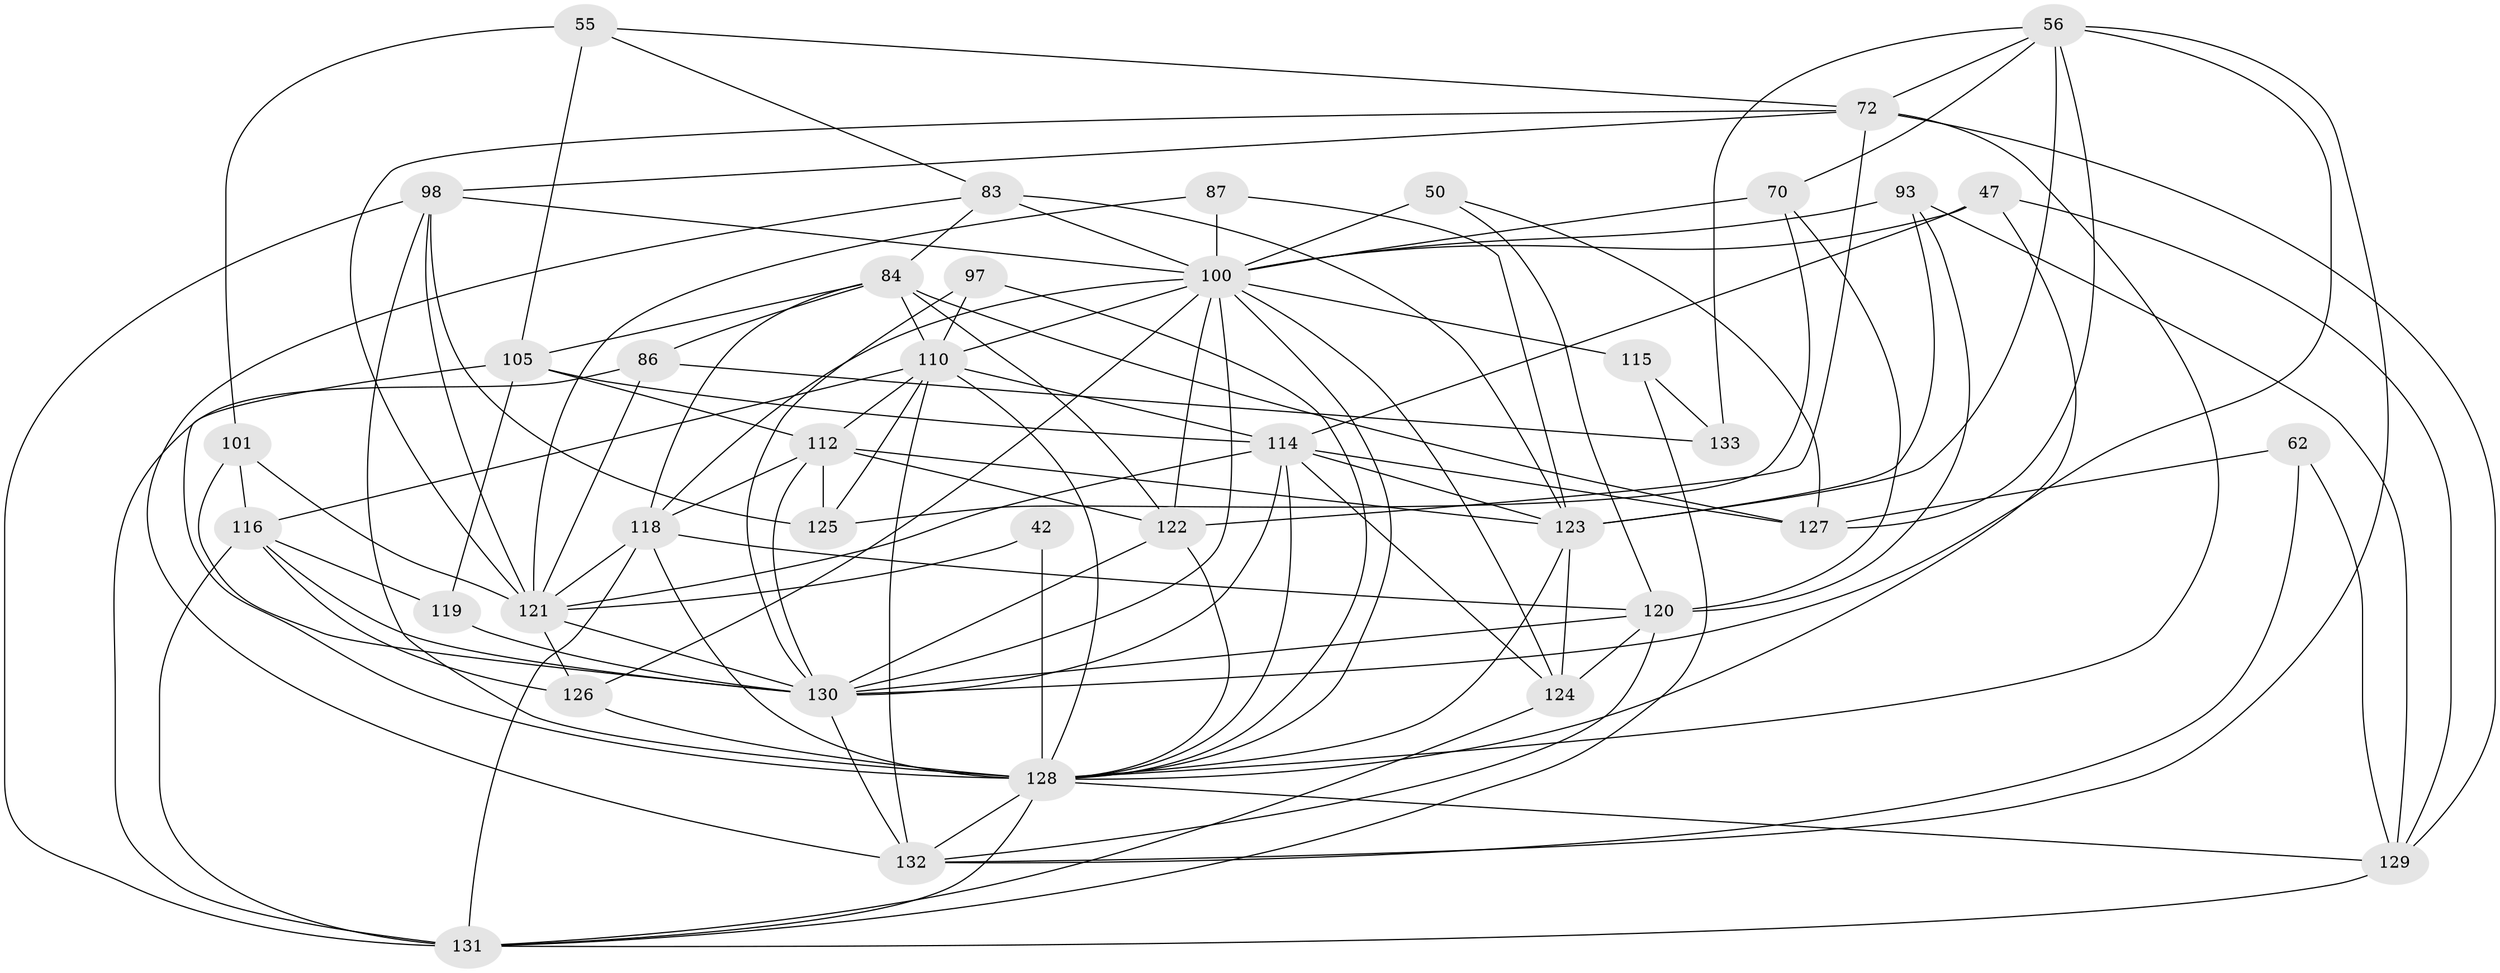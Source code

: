 // original degree distribution, {4: 1.0}
// Generated by graph-tools (version 1.1) at 2025/02/03/04/25 22:02:20]
// undirected, 39 vertices, 118 edges
graph export_dot {
graph [start="1"]
  node [color=gray90,style=filled];
  42;
  47 [super="+35"];
  50;
  55;
  56 [super="+20+36"];
  62;
  70;
  72 [super="+21+52"];
  83 [super="+57"];
  84 [super="+38+63"];
  86 [super="+1"];
  87;
  93;
  97 [super="+39"];
  98 [super="+14+85"];
  100 [super="+69+65"];
  101 [super="+79"];
  105 [super="+28+53"];
  110 [super="+91"];
  112 [super="+6+92+94+71"];
  114 [super="+106"];
  115;
  116 [super="+113"];
  118 [super="+90+49+78"];
  119;
  120 [super="+43+48"];
  121 [super="+89"];
  122 [super="+29+95+82"];
  123 [super="+41+111+108"];
  124 [super="+109"];
  125 [super="+74"];
  126;
  127 [super="+96"];
  128 [super="+26+34+104+102"];
  129 [super="+9+117"];
  130 [super="+107+68+80"];
  131 [super="+24+103+76"];
  132 [super="+81+88"];
  133;
  42 -- 128 [weight=3];
  42 -- 121;
  47 -- 129 [weight=2];
  47 -- 114 [weight=2];
  47 -- 100;
  47 -- 128;
  50 -- 127;
  50 -- 100 [weight=2];
  50 -- 120;
  55 -- 83;
  55 -- 101;
  55 -- 72;
  55 -- 105;
  56 -- 72 [weight=3];
  56 -- 133;
  56 -- 70;
  56 -- 123 [weight=3];
  56 -- 127;
  56 -- 132;
  56 -- 130 [weight=2];
  62 -- 132;
  62 -- 129;
  62 -- 127 [weight=2];
  70 -- 125;
  70 -- 100;
  70 -- 120;
  72 -- 98;
  72 -- 122 [weight=2];
  72 -- 128;
  72 -- 121;
  72 -- 129;
  83 -- 100 [weight=2];
  83 -- 132;
  83 -- 84;
  83 -- 123;
  84 -- 118;
  84 -- 122;
  84 -- 127 [weight=2];
  84 -- 86;
  84 -- 105;
  84 -- 110;
  86 -- 133 [weight=2];
  86 -- 131 [weight=2];
  86 -- 121;
  87 -- 123;
  87 -- 100 [weight=2];
  87 -- 121;
  93 -- 123;
  93 -- 129;
  93 -- 100;
  93 -- 120;
  97 -- 130 [weight=3];
  97 -- 110;
  97 -- 128 [weight=2];
  98 -- 125 [weight=2];
  98 -- 121;
  98 -- 100 [weight=2];
  98 -- 131;
  98 -- 128;
  100 -- 115 [weight=2];
  100 -- 118;
  100 -- 122 [weight=2];
  100 -- 124;
  100 -- 130 [weight=4];
  100 -- 126;
  100 -- 128;
  100 -- 110;
  101 -- 116 [weight=2];
  101 -- 130 [weight=2];
  101 -- 121;
  105 -- 112 [weight=2];
  105 -- 114;
  105 -- 119;
  105 -- 128 [weight=2];
  110 -- 116;
  110 -- 112 [weight=2];
  110 -- 128;
  110 -- 132 [weight=3];
  110 -- 114;
  110 -- 125;
  112 -- 118;
  112 -- 125 [weight=2];
  112 -- 122 [weight=2];
  112 -- 130;
  112 -- 123 [weight=2];
  114 -- 130 [weight=4];
  114 -- 127 [weight=2];
  114 -- 124;
  114 -- 128;
  114 -- 121;
  114 -- 123;
  115 -- 133;
  115 -- 131;
  116 -- 119 [weight=2];
  116 -- 130;
  116 -- 131;
  116 -- 126;
  118 -- 131 [weight=2];
  118 -- 120;
  118 -- 128 [weight=3];
  118 -- 121 [weight=3];
  119 -- 130;
  120 -- 132;
  120 -- 130;
  120 -- 124 [weight=2];
  121 -- 130;
  121 -- 126;
  122 -- 130 [weight=2];
  122 -- 128;
  123 -- 124;
  123 -- 128 [weight=2];
  124 -- 131;
  126 -- 128;
  128 -- 132 [weight=3];
  128 -- 129 [weight=2];
  128 -- 131;
  129 -- 131;
  130 -- 132 [weight=2];
}
